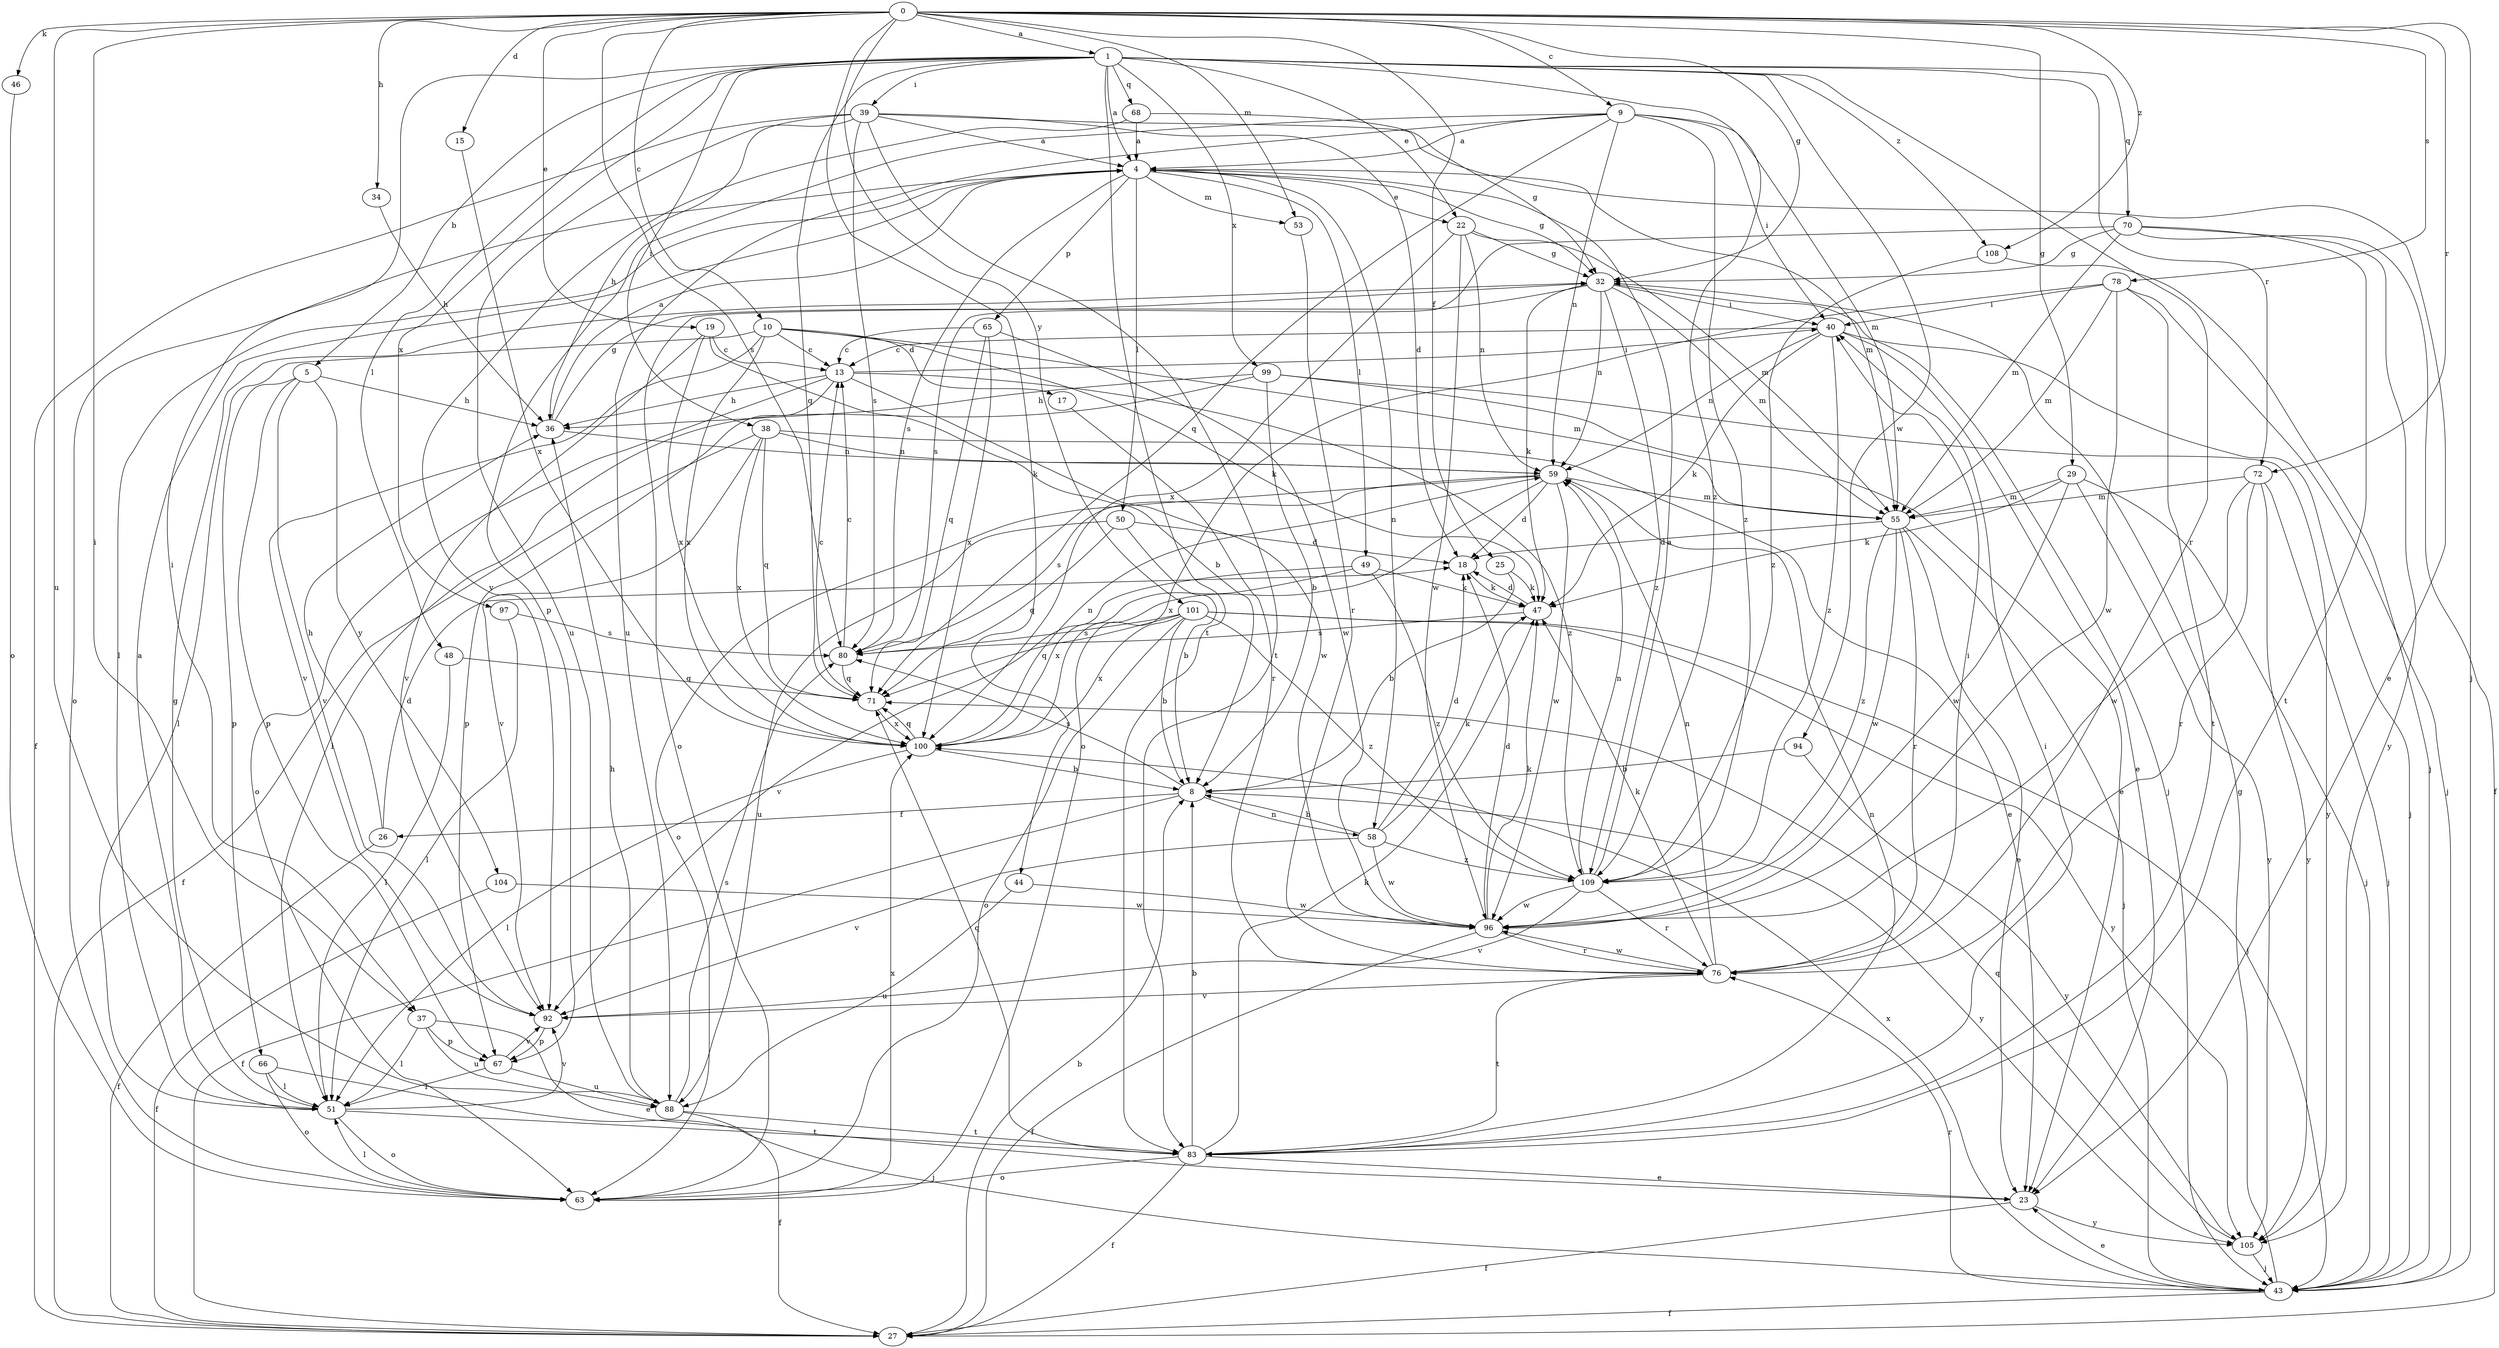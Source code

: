 strict digraph  {
0;
1;
4;
5;
8;
9;
10;
13;
15;
17;
18;
19;
22;
23;
25;
26;
27;
29;
32;
34;
36;
37;
38;
39;
40;
43;
44;
46;
47;
48;
49;
50;
51;
53;
55;
58;
59;
63;
65;
66;
67;
68;
70;
71;
72;
76;
78;
80;
83;
88;
92;
94;
96;
97;
99;
100;
101;
104;
105;
108;
109;
0 -> 1  [label=a];
0 -> 9  [label=c];
0 -> 10  [label=c];
0 -> 15  [label=d];
0 -> 19  [label=e];
0 -> 25  [label=f];
0 -> 29  [label=g];
0 -> 32  [label=g];
0 -> 34  [label=h];
0 -> 37  [label=i];
0 -> 43  [label=j];
0 -> 44  [label=k];
0 -> 46  [label=k];
0 -> 53  [label=m];
0 -> 72  [label=r];
0 -> 78  [label=s];
0 -> 80  [label=s];
0 -> 88  [label=u];
0 -> 101  [label=y];
0 -> 108  [label=z];
1 -> 4  [label=a];
1 -> 5  [label=b];
1 -> 22  [label=e];
1 -> 37  [label=i];
1 -> 38  [label=i];
1 -> 39  [label=i];
1 -> 48  [label=l];
1 -> 68  [label=q];
1 -> 70  [label=q];
1 -> 71  [label=q];
1 -> 72  [label=r];
1 -> 76  [label=r];
1 -> 83  [label=t];
1 -> 94  [label=w];
1 -> 97  [label=x];
1 -> 99  [label=x];
1 -> 108  [label=z];
1 -> 109  [label=z];
4 -> 22  [label=e];
4 -> 32  [label=g];
4 -> 49  [label=l];
4 -> 50  [label=l];
4 -> 51  [label=l];
4 -> 53  [label=m];
4 -> 55  [label=m];
4 -> 58  [label=n];
4 -> 63  [label=o];
4 -> 65  [label=p];
4 -> 80  [label=s];
5 -> 36  [label=h];
5 -> 66  [label=p];
5 -> 67  [label=p];
5 -> 92  [label=v];
5 -> 104  [label=y];
8 -> 26  [label=f];
8 -> 27  [label=f];
8 -> 58  [label=n];
8 -> 80  [label=s];
8 -> 105  [label=y];
9 -> 4  [label=a];
9 -> 40  [label=i];
9 -> 55  [label=m];
9 -> 59  [label=n];
9 -> 67  [label=p];
9 -> 71  [label=q];
9 -> 88  [label=u];
9 -> 109  [label=z];
10 -> 13  [label=c];
10 -> 17  [label=d];
10 -> 47  [label=k];
10 -> 51  [label=l];
10 -> 55  [label=m];
10 -> 92  [label=v];
10 -> 100  [label=x];
13 -> 36  [label=h];
13 -> 40  [label=i];
13 -> 63  [label=o];
13 -> 67  [label=p];
13 -> 96  [label=w];
13 -> 109  [label=z];
15 -> 100  [label=x];
17 -> 76  [label=r];
18 -> 47  [label=k];
19 -> 8  [label=b];
19 -> 13  [label=c];
19 -> 92  [label=v];
19 -> 100  [label=x];
22 -> 32  [label=g];
22 -> 55  [label=m];
22 -> 59  [label=n];
22 -> 96  [label=w];
22 -> 100  [label=x];
23 -> 27  [label=f];
23 -> 105  [label=y];
25 -> 8  [label=b];
25 -> 47  [label=k];
26 -> 18  [label=d];
26 -> 27  [label=f];
26 -> 36  [label=h];
27 -> 8  [label=b];
29 -> 43  [label=j];
29 -> 47  [label=k];
29 -> 55  [label=m];
29 -> 96  [label=w];
29 -> 105  [label=y];
32 -> 40  [label=i];
32 -> 43  [label=j];
32 -> 47  [label=k];
32 -> 55  [label=m];
32 -> 59  [label=n];
32 -> 63  [label=o];
32 -> 109  [label=z];
34 -> 36  [label=h];
36 -> 4  [label=a];
36 -> 32  [label=g];
36 -> 59  [label=n];
37 -> 23  [label=e];
37 -> 51  [label=l];
37 -> 67  [label=p];
37 -> 88  [label=u];
38 -> 23  [label=e];
38 -> 27  [label=f];
38 -> 59  [label=n];
38 -> 71  [label=q];
38 -> 92  [label=v];
38 -> 100  [label=x];
39 -> 4  [label=a];
39 -> 18  [label=d];
39 -> 23  [label=e];
39 -> 27  [label=f];
39 -> 36  [label=h];
39 -> 80  [label=s];
39 -> 83  [label=t];
39 -> 88  [label=u];
40 -> 13  [label=c];
40 -> 23  [label=e];
40 -> 43  [label=j];
40 -> 47  [label=k];
40 -> 59  [label=n];
40 -> 109  [label=z];
43 -> 23  [label=e];
43 -> 27  [label=f];
43 -> 32  [label=g];
43 -> 76  [label=r];
43 -> 100  [label=x];
44 -> 88  [label=u];
44 -> 96  [label=w];
46 -> 63  [label=o];
47 -> 18  [label=d];
47 -> 80  [label=s];
48 -> 51  [label=l];
48 -> 71  [label=q];
49 -> 47  [label=k];
49 -> 92  [label=v];
49 -> 100  [label=x];
49 -> 109  [label=z];
50 -> 8  [label=b];
50 -> 18  [label=d];
50 -> 71  [label=q];
50 -> 88  [label=u];
51 -> 4  [label=a];
51 -> 32  [label=g];
51 -> 63  [label=o];
51 -> 83  [label=t];
51 -> 92  [label=v];
53 -> 76  [label=r];
55 -> 18  [label=d];
55 -> 23  [label=e];
55 -> 43  [label=j];
55 -> 76  [label=r];
55 -> 96  [label=w];
55 -> 109  [label=z];
58 -> 8  [label=b];
58 -> 18  [label=d];
58 -> 47  [label=k];
58 -> 92  [label=v];
58 -> 96  [label=w];
58 -> 109  [label=z];
59 -> 18  [label=d];
59 -> 55  [label=m];
59 -> 63  [label=o];
59 -> 80  [label=s];
59 -> 96  [label=w];
59 -> 100  [label=x];
63 -> 51  [label=l];
63 -> 100  [label=x];
65 -> 13  [label=c];
65 -> 71  [label=q];
65 -> 96  [label=w];
65 -> 100  [label=x];
66 -> 43  [label=j];
66 -> 51  [label=l];
66 -> 63  [label=o];
67 -> 51  [label=l];
67 -> 88  [label=u];
67 -> 92  [label=v];
68 -> 4  [label=a];
68 -> 32  [label=g];
68 -> 92  [label=v];
70 -> 27  [label=f];
70 -> 32  [label=g];
70 -> 55  [label=m];
70 -> 80  [label=s];
70 -> 83  [label=t];
70 -> 105  [label=y];
71 -> 13  [label=c];
71 -> 100  [label=x];
72 -> 43  [label=j];
72 -> 55  [label=m];
72 -> 76  [label=r];
72 -> 96  [label=w];
72 -> 105  [label=y];
76 -> 40  [label=i];
76 -> 47  [label=k];
76 -> 59  [label=n];
76 -> 83  [label=t];
76 -> 92  [label=v];
76 -> 96  [label=w];
78 -> 40  [label=i];
78 -> 43  [label=j];
78 -> 55  [label=m];
78 -> 63  [label=o];
78 -> 83  [label=t];
78 -> 96  [label=w];
80 -> 13  [label=c];
80 -> 71  [label=q];
83 -> 8  [label=b];
83 -> 23  [label=e];
83 -> 27  [label=f];
83 -> 40  [label=i];
83 -> 47  [label=k];
83 -> 59  [label=n];
83 -> 63  [label=o];
83 -> 71  [label=q];
88 -> 27  [label=f];
88 -> 36  [label=h];
88 -> 80  [label=s];
88 -> 83  [label=t];
92 -> 67  [label=p];
94 -> 8  [label=b];
94 -> 105  [label=y];
96 -> 18  [label=d];
96 -> 27  [label=f];
96 -> 47  [label=k];
96 -> 76  [label=r];
97 -> 51  [label=l];
97 -> 80  [label=s];
99 -> 8  [label=b];
99 -> 23  [label=e];
99 -> 36  [label=h];
99 -> 51  [label=l];
99 -> 105  [label=y];
100 -> 8  [label=b];
100 -> 51  [label=l];
100 -> 59  [label=n];
100 -> 71  [label=q];
101 -> 8  [label=b];
101 -> 43  [label=j];
101 -> 63  [label=o];
101 -> 71  [label=q];
101 -> 80  [label=s];
101 -> 100  [label=x];
101 -> 105  [label=y];
101 -> 109  [label=z];
104 -> 27  [label=f];
104 -> 96  [label=w];
105 -> 43  [label=j];
105 -> 71  [label=q];
108 -> 43  [label=j];
108 -> 109  [label=z];
109 -> 4  [label=a];
109 -> 59  [label=n];
109 -> 76  [label=r];
109 -> 92  [label=v];
109 -> 96  [label=w];
}
